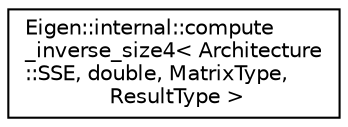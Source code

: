 digraph "Graphical Class Hierarchy"
{
  edge [fontname="Helvetica",fontsize="10",labelfontname="Helvetica",labelfontsize="10"];
  node [fontname="Helvetica",fontsize="10",shape=record];
  rankdir="LR";
  Node1 [label="Eigen::internal::compute\l_inverse_size4\< Architecture\l::SSE, double, MatrixType,\l ResultType \>",height=0.2,width=0.4,color="black", fillcolor="white", style="filled",URL="$struct_eigen_1_1internal_1_1compute__inverse__size4_3_01_architecture_1_1_s_s_e_00_01double_00_0ae07abd87bb6c7ddc3170cf276579ed0.html"];
}
